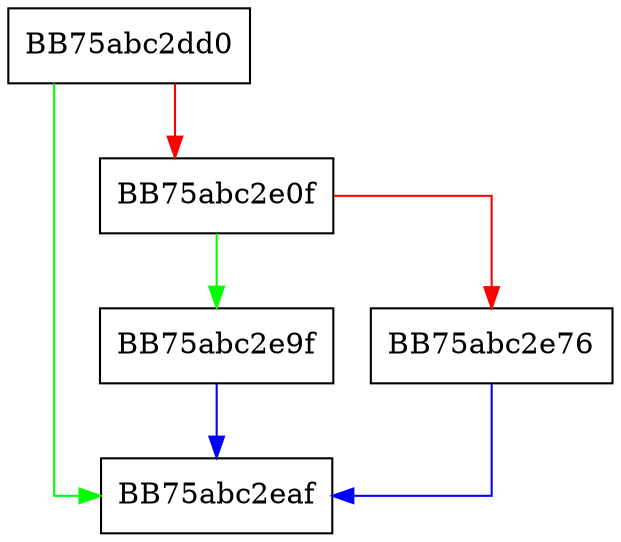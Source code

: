 digraph eIL_sar16f {
  node [shape="box"];
  graph [splines=ortho];
  BB75abc2dd0 -> BB75abc2eaf [color="green"];
  BB75abc2dd0 -> BB75abc2e0f [color="red"];
  BB75abc2e0f -> BB75abc2e9f [color="green"];
  BB75abc2e0f -> BB75abc2e76 [color="red"];
  BB75abc2e76 -> BB75abc2eaf [color="blue"];
  BB75abc2e9f -> BB75abc2eaf [color="blue"];
}